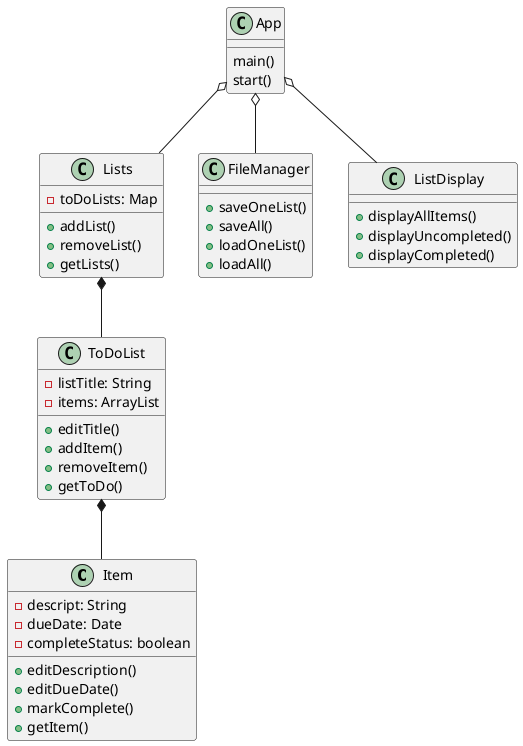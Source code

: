 @startuml
class Item{
-descript: String
-dueDate: Date
-completeStatus: boolean
+editDescription()
+editDueDate()
+markComplete()
+getItem()
}

class ToDoList{
-listTitle: String
-items: ArrayList
+editTitle()
+addItem()
+removeItem()
+getToDo()
}

class Lists{
-toDoLists: Map
+addList()
+removeList()
+getLists()
}

class FileManager{
+saveOneList()
+saveAll()
+loadOneList()
+loadAll()
}

class ListDisplay{
+displayAllItems()
+displayUncompleted()
+displayCompleted()
}

class App{
main()
start()
}


App o-- Lists
App o-- ListDisplay
App o-- FileManager
Lists *-- ToDoList
ToDoList *-- Item
@enduml